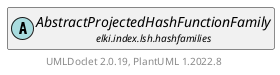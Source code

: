 @startuml
    remove .*\.(Instance|Par|Parameterizer|Factory)$
    set namespaceSeparator none
    hide empty fields
    hide empty methods

    abstract class "<size:14>AbstractProjectedHashFunctionFamily.Par\n<size:10>elki.index.lsh.hashfamilies" as elki.index.lsh.hashfamilies.AbstractProjectedHashFunctionFamily.Par [[AbstractProjectedHashFunctionFamily.Par.html]] {
        {static} +RANDOM_ID: OptionID
        {static} +WIDTH_ID: OptionID
        {static} +NUMPROJ_ID: OptionID
        ~random: RandomFactory
        ~width: double
        ~k: int
        +configure(Parameterization): void
    }

    interface "<size:14>Parameterizer\n<size:10>elki.utilities.optionhandling" as elki.utilities.optionhandling.Parameterizer [[../../../utilities/optionhandling/Parameterizer.html]] {
        {abstract} +make(): Object
    }
    abstract class "<size:14>AbstractProjectedHashFunctionFamily\n<size:10>elki.index.lsh.hashfamilies" as elki.index.lsh.hashfamilies.AbstractProjectedHashFunctionFamily [[AbstractProjectedHashFunctionFamily.html]]

    elki.utilities.optionhandling.Parameterizer <|.. elki.index.lsh.hashfamilies.AbstractProjectedHashFunctionFamily.Par
    elki.index.lsh.hashfamilies.AbstractProjectedHashFunctionFamily +-- elki.index.lsh.hashfamilies.AbstractProjectedHashFunctionFamily.Par

    center footer UMLDoclet 2.0.19, PlantUML 1.2022.8
@enduml
